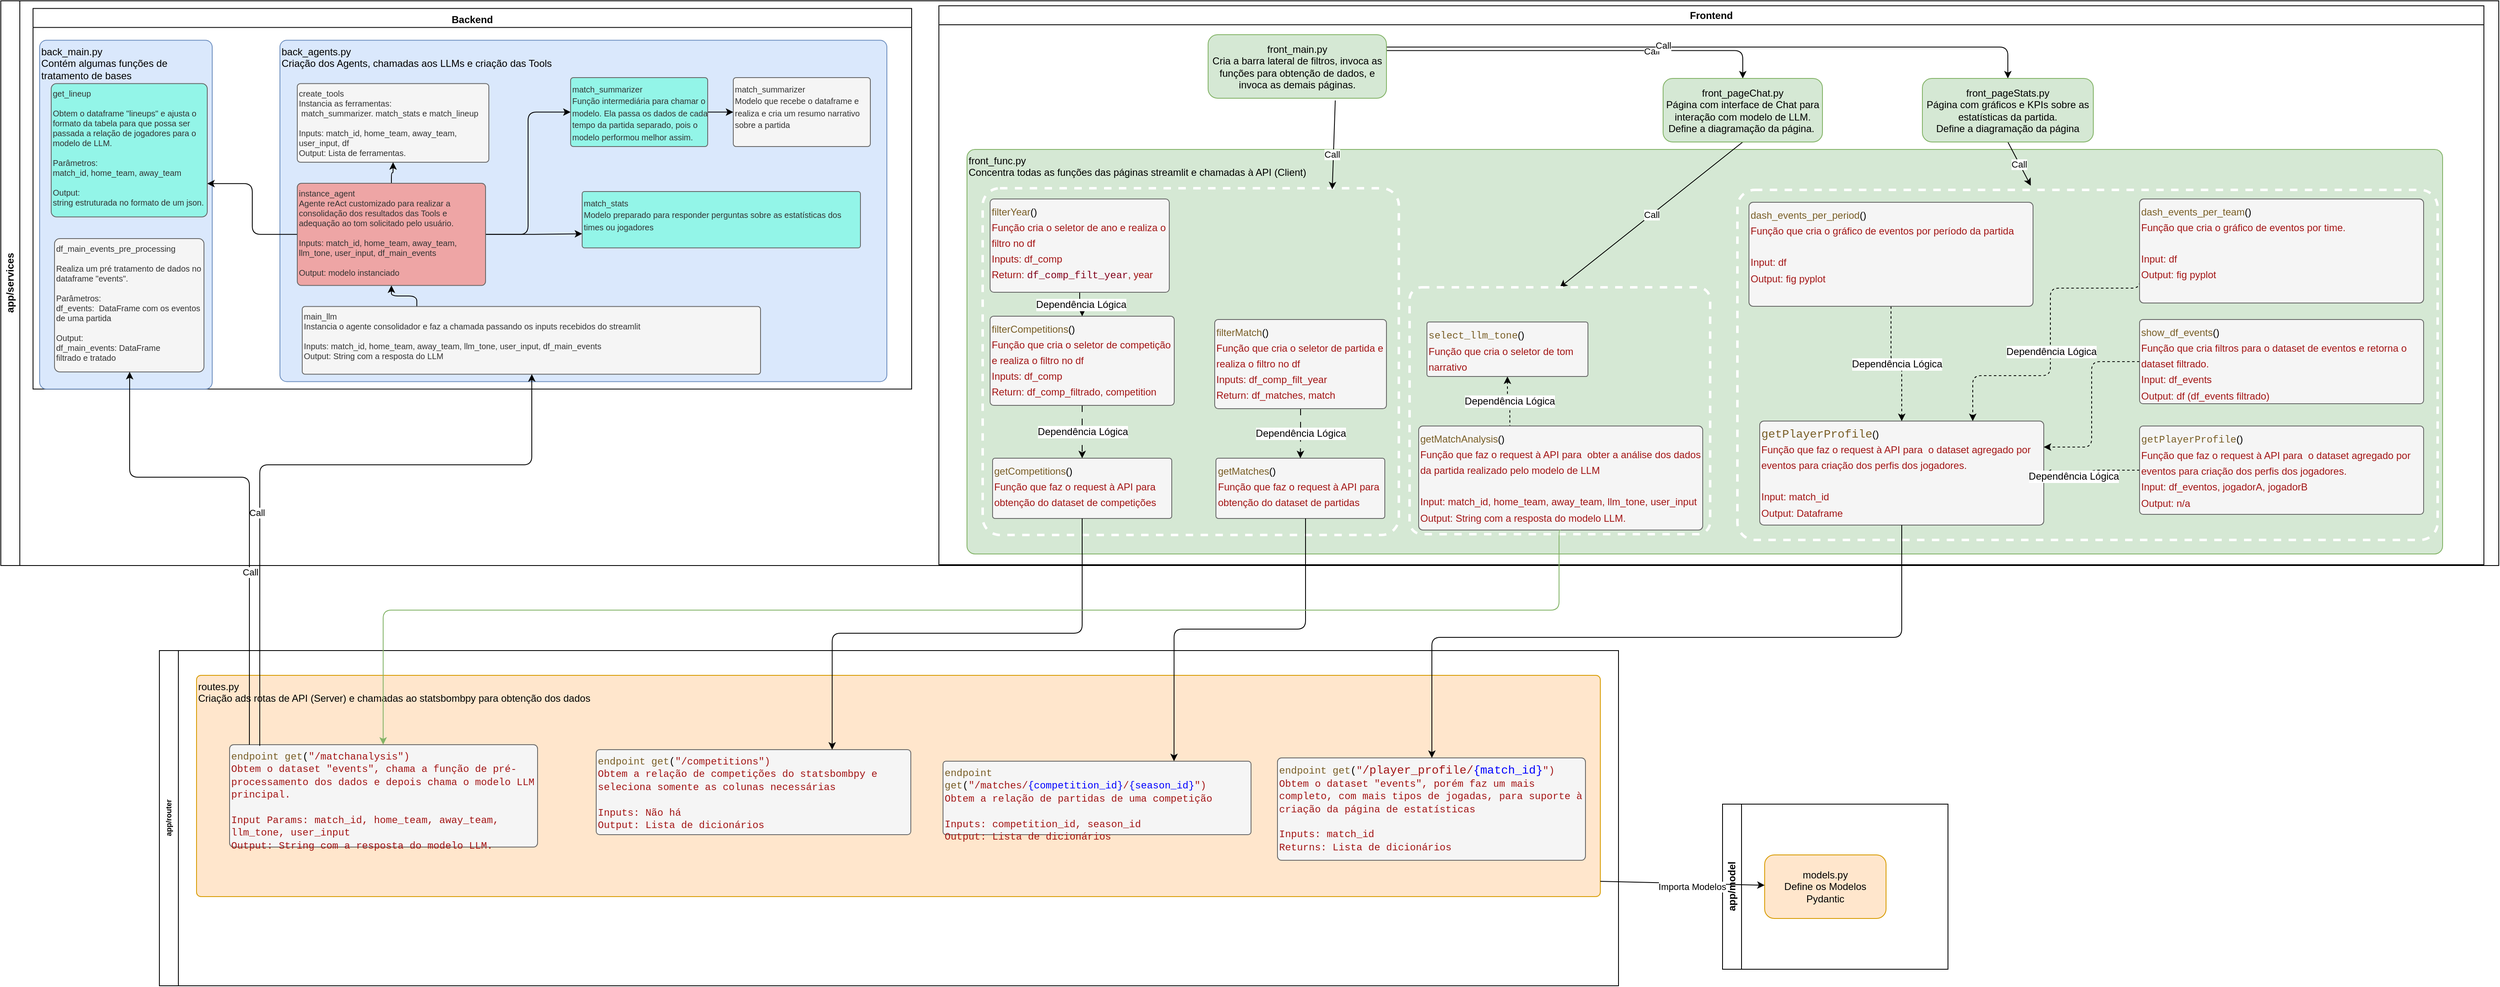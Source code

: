 <mxfile>
    <diagram id="QdpAEqe0KQ9zSXsOPeXD" name="Página-1">
        <mxGraphModel dx="8003" dy="4039" grid="0" gridSize="10" guides="1" tooltips="1" connect="1" arrows="1" fold="1" page="0" pageScale="1" pageWidth="827" pageHeight="1169" background="#ffffff" math="0" shadow="0">
            <root>
                <mxCell id="0"/>
                <mxCell id="1" parent="0"/>
                <mxCell id="11" value="app/services" style="swimlane;horizontal=0;whiteSpace=wrap;html=1;" parent="1" vertex="1">
                    <mxGeometry x="-4532" y="-2446" width="3025" height="684" as="geometry"/>
                </mxCell>
                <mxCell id="15" value="Backend" style="swimlane;whiteSpace=wrap;html=1;verticalAlign=top;" parent="11" vertex="1">
                    <mxGeometry x="39" y="9.25" width="1064" height="461" as="geometry"/>
                </mxCell>
                <mxCell id="18" value="back_agents.py&lt;br&gt;Criação dos Agents, chamadas aos LLMs e criação das Tools&lt;br&gt;" style="rounded=1;whiteSpace=wrap;html=1;fillColor=#dae8fc;strokeColor=#6c8ebf;arcSize=2;align=left;verticalAlign=top;" parent="15" vertex="1">
                    <mxGeometry x="299" y="38.5" width="735" height="413.5" as="geometry"/>
                </mxCell>
                <mxCell id="10" value="back_main.py&lt;br&gt;Contém algumas funções de tratamento de bases" style="rounded=1;whiteSpace=wrap;html=1;fillColor=#dae8fc;strokeColor=#6c8ebf;arcSize=4;verticalAlign=top;align=left;" parent="15" vertex="1">
                    <mxGeometry x="8" y="38.5" width="209" height="422.5" as="geometry"/>
                </mxCell>
                <mxCell id="186" style="edgeStyle=orthogonalEdgeStyle;html=1;entryX=1;entryY=0.75;entryDx=0;entryDy=0;fontFamily=Helvetica;fontSize=12;fontColor=#80001a;" edge="1" parent="15" source="47" target="45">
                    <mxGeometry relative="1" as="geometry">
                        <mxPoint x="234" y="294.75" as="sourcePoint"/>
                    </mxGeometry>
                </mxCell>
                <mxCell id="41" value="df_main_events_pre_processing&lt;br style=&quot;font-size: 10px;&quot;&gt;&lt;div style=&quot;font-size: 10px;&quot;&gt;&amp;nbsp;&lt;/div&gt;&lt;div style=&quot;font-size: 10px;&quot;&gt;Realiza um pré tratamento de dados no dataframe &quot;events&quot;.&lt;/div&gt;&lt;div style=&quot;font-size: 10px;&quot;&gt;&lt;br&gt;&lt;/div&gt;&lt;div style=&quot;font-size: 10px;&quot;&gt;Parâmetros:&lt;/div&gt;&lt;div style=&quot;font-size: 10px;&quot;&gt;df_events:&amp;nbsp; DataFrame com os eventos de uma partida&lt;/div&gt;&lt;div style=&quot;font-size: 10px;&quot;&gt;&lt;br&gt;&lt;/div&gt;&lt;div style=&quot;font-size: 10px;&quot;&gt;Output:&lt;/div&gt;&lt;div style=&quot;font-size: 10px;&quot;&gt;df_main_events: DataFrame&amp;nbsp;&lt;/div&gt;filtrado e t&lt;span style=&quot;background-color: initial;&quot;&gt;ratado&amp;nbsp;&lt;/span&gt;" style="rounded=1;whiteSpace=wrap;html=1;arcSize=4;verticalAlign=top;align=left;fillColor=#f5f5f5;fontColor=#333333;strokeColor=#666666;fontSize=10;" vertex="1" parent="15">
                    <mxGeometry x="26" y="278.75" width="181" height="161.5" as="geometry"/>
                </mxCell>
                <mxCell id="43" value="create_tools&lt;br&gt;Instancia as ferramentas:&lt;br&gt;&amp;nbsp;match_summarizer.&amp;nbsp;match_stats e match_lineup&lt;br&gt;&lt;br&gt;&lt;div&gt;Inputs: match_id, home_team, away_team, user_input, df&lt;/div&gt;&lt;div&gt;Output: Lista de ferramentas.&lt;/div&gt;" style="rounded=1;whiteSpace=wrap;html=1;arcSize=4;verticalAlign=top;align=left;fillColor=#f5f5f5;fontColor=#333333;strokeColor=#666666;fontSize=10;" vertex="1" parent="15">
                    <mxGeometry x="320" y="91" width="232" height="95.25" as="geometry"/>
                </mxCell>
                <mxCell id="57" style="edgeStyle=orthogonalEdgeStyle;html=1;fontSize=10;" edge="1" parent="15" source="44" target="56">
                    <mxGeometry relative="1" as="geometry"/>
                </mxCell>
                <mxCell id="44" value="&lt;span style=&quot;font-size: 10px;&quot;&gt;match_summarizer&lt;br&gt;&lt;/span&gt;&lt;span style=&quot;font-size: 10px;&quot;&gt;Função intermediária para chamar o modelo. Ela passa os dados de cada tempo da partida separado, pois o modelo performou melhor assim.&lt;/span&gt;" style="rounded=1;whiteSpace=wrap;html=1;arcSize=4;verticalAlign=top;align=left;fillColor=#93F5E8;fontColor=#333333;strokeColor=#666666;" vertex="1" parent="15">
                    <mxGeometry x="651" y="83.75" width="166" height="83.5" as="geometry"/>
                </mxCell>
                <mxCell id="45" value="get_lineup&lt;div style=&quot;font-size: 10px;&quot;&gt;&amp;nbsp;&lt;/div&gt;&lt;div style=&quot;font-size: 10px;&quot;&gt;Obtem o dataframe &quot;lineups&quot; e ajusta o formato da tabela para que possa ser passada a relação de jogadores para o modelo de LLM.&lt;/div&gt;&lt;div style=&quot;font-size: 10px;&quot;&gt;&lt;br&gt;&lt;/div&gt;&lt;div style=&quot;font-size: 10px;&quot;&gt;Parâmetros:&lt;/div&gt;&lt;div style=&quot;font-size: 10px;&quot;&gt;match_id, home_team, away_team&lt;/div&gt;&lt;div style=&quot;font-size: 10px;&quot;&gt;&lt;br&gt;&lt;/div&gt;&lt;div style=&quot;font-size: 10px;&quot;&gt;Output:&lt;/div&gt;&lt;div style=&quot;font-size: 10px;&quot;&gt;string estruturada no formato de um json.&lt;/div&gt;" style="rounded=1;whiteSpace=wrap;html=1;arcSize=4;verticalAlign=top;align=left;fillColor=#93F5E8;fontColor=#333333;strokeColor=#666666;fontSize=10;" vertex="1" parent="15">
                    <mxGeometry x="22" y="91" width="189" height="161.5" as="geometry"/>
                </mxCell>
                <mxCell id="49" style="edgeStyle=orthogonalEdgeStyle;html=1;fontSize=10;exitX=0.25;exitY=0;exitDx=0;exitDy=0;" edge="1" parent="15" source="46" target="47">
                    <mxGeometry relative="1" as="geometry"/>
                </mxCell>
                <mxCell id="46" value="main_llm&lt;br style=&quot;font-size: 10px;&quot;&gt;Instancia o agente consolidador e faz a chamada passando os inputs recebidos do streamlit&amp;nbsp;&lt;br style=&quot;font-size: 10px;&quot;&gt;&lt;br style=&quot;font-size: 10px;&quot;&gt;Inputs:&amp;nbsp;match_id, home_team, away_team, llm_tone, user_input, df_main_events&lt;br style=&quot;font-size: 10px;&quot;&gt;Output: String com a resposta do LLM" style="rounded=1;whiteSpace=wrap;html=1;arcSize=4;verticalAlign=top;align=left;fillColor=#f5f5f5;fontColor=#333333;strokeColor=#666666;fontSize=10;" vertex="1" parent="15">
                    <mxGeometry x="326" y="361" width="555" height="82" as="geometry"/>
                </mxCell>
                <mxCell id="51" style="edgeStyle=orthogonalEdgeStyle;html=1;fontSize=10;" edge="1" parent="15" source="47" target="43">
                    <mxGeometry relative="1" as="geometry"/>
                </mxCell>
                <mxCell id="55" style="edgeStyle=orthogonalEdgeStyle;html=1;entryX=0;entryY=0.5;entryDx=0;entryDy=0;fontSize=10;" edge="1" parent="15" source="47" target="44">
                    <mxGeometry relative="1" as="geometry"/>
                </mxCell>
                <mxCell id="58" style="edgeStyle=orthogonalEdgeStyle;html=1;entryX=0;entryY=0.75;entryDx=0;entryDy=0;fontSize=10;" edge="1" parent="15" source="47" target="52">
                    <mxGeometry relative="1" as="geometry"/>
                </mxCell>
                <mxCell id="47" value="instance_agent&lt;br style=&quot;font-size: 10px;&quot;&gt;Agente reAct customizado para realizar a consolidação dos resultados das Tools e adequação ao tom solicitado pelo usuário.&lt;br&gt;&lt;br&gt;Inputs:&amp;nbsp;match_id, home_team, away_team, llm_tone, user_input, df_main_events&lt;br&gt;&lt;br&gt;Output: modelo instanciado" style="rounded=1;whiteSpace=wrap;html=1;arcSize=4;verticalAlign=top;align=left;fillColor=#eea5a5;fontColor=#333333;strokeColor=#666666;fontSize=10;" vertex="1" parent="15">
                    <mxGeometry x="320" y="211.75" width="228" height="123.75" as="geometry"/>
                </mxCell>
                <mxCell id="52" value="&lt;span style=&quot;font-size: 10px;&quot;&gt;match_stats&lt;br&gt;&lt;/span&gt;&lt;span style=&quot;font-size: 10px;&quot;&gt;Modelo preparado para responder perguntas sobre as estatísticas dos times ou jogadores&amp;nbsp;&lt;/span&gt;" style="rounded=1;whiteSpace=wrap;html=1;arcSize=4;verticalAlign=top;align=left;fillColor=#93F5E8;fontColor=#333333;strokeColor=#666666;" vertex="1" parent="15">
                    <mxGeometry x="665" y="221.75" width="337" height="68.25" as="geometry"/>
                </mxCell>
                <mxCell id="56" value="&lt;span style=&quot;font-size: 10px;&quot;&gt;match_summarizer&lt;br&gt;Modelo que recebe o dataframe e realiza e cria um resumo narrativo sobre a partida&lt;/span&gt;" style="rounded=1;whiteSpace=wrap;html=1;arcSize=4;verticalAlign=top;align=left;fillColor=#f5f5f5;fontColor=#333333;strokeColor=#666666;" vertex="1" parent="15">
                    <mxGeometry x="848" y="83.75" width="166" height="83.5" as="geometry"/>
                </mxCell>
                <mxCell id="16" value="Frontend" style="swimlane;whiteSpace=wrap;html=1;" parent="11" vertex="1">
                    <mxGeometry x="1136" y="6" width="1871" height="677" as="geometry"/>
                </mxCell>
                <mxCell id="19" value="front_func.py&lt;br&gt;Concentra todas as funções das páginas streamlit e chamadas à API (Client)&lt;br&gt;&lt;br&gt;" style="rounded=1;whiteSpace=wrap;html=1;fillColor=#d5e8d4;strokeColor=#82b366;arcSize=2;verticalAlign=top;align=left;" parent="16" vertex="1">
                    <mxGeometry x="34" y="174" width="1787" height="490" as="geometry"/>
                </mxCell>
                <mxCell id="176" value="" style="rounded=1;whiteSpace=wrap;html=1;fillColor=none;strokeColor=#FFFFFF;arcSize=5;verticalAlign=top;align=left;strokeWidth=3;dashed=1;" vertex="1" parent="16">
                    <mxGeometry x="967" y="223" width="848" height="424" as="geometry"/>
                </mxCell>
                <mxCell id="136" value="" style="rounded=1;whiteSpace=wrap;html=1;fillColor=none;strokeColor=#FFFFFF;arcSize=5;verticalAlign=top;align=left;strokeWidth=3;dashed=1;" vertex="1" parent="16">
                    <mxGeometry x="53" y="221" width="504" height="420" as="geometry"/>
                </mxCell>
                <mxCell id="25" style="edgeStyle=none;html=1;entryX=0.84;entryY=0.003;entryDx=0;entryDy=0;startArrow=none;startFill=0;exitX=0.713;exitY=1.036;exitDx=0;exitDy=0;entryPerimeter=0;exitPerimeter=0;" parent="16" source="17" target="136" edge="1">
                    <mxGeometry relative="1" as="geometry"/>
                </mxCell>
                <mxCell id="35" value="Call" style="edgeLabel;html=1;align=center;verticalAlign=middle;resizable=0;points=[];" parent="25" vertex="1" connectable="0">
                    <mxGeometry x="0.22" y="-2" relative="1" as="geometry">
                        <mxPoint as="offset"/>
                    </mxGeometry>
                </mxCell>
                <mxCell id="26" style="edgeStyle=orthogonalEdgeStyle;html=1;entryX=0.5;entryY=0;entryDx=0;entryDy=0;startArrow=none;startFill=0;exitX=1;exitY=0.25;exitDx=0;exitDy=0;" parent="16" source="17" target="20" edge="1">
                    <mxGeometry relative="1" as="geometry"/>
                </mxCell>
                <mxCell id="34" value="Call" style="edgeLabel;html=1;align=center;verticalAlign=middle;resizable=0;points=[];" parent="26" vertex="1" connectable="0">
                    <mxGeometry x="0.378" relative="1" as="geometry">
                        <mxPoint as="offset"/>
                    </mxGeometry>
                </mxCell>
                <mxCell id="27" style="edgeStyle=orthogonalEdgeStyle;html=1;entryX=0.5;entryY=0;entryDx=0;entryDy=0;startArrow=none;startFill=0;exitX=0.999;exitY=0.195;exitDx=0;exitDy=0;exitPerimeter=0;" parent="16" source="17" target="21" edge="1">
                    <mxGeometry relative="1" as="geometry"/>
                </mxCell>
                <mxCell id="33" value="Call" style="edgeLabel;html=1;align=center;verticalAlign=middle;resizable=0;points=[];" parent="27" vertex="1" connectable="0">
                    <mxGeometry x="-0.153" y="2" relative="1" as="geometry">
                        <mxPoint as="offset"/>
                    </mxGeometry>
                </mxCell>
                <mxCell id="17" value="front_main.py&lt;br&gt;Cria a barra lateral de filtros, invoca as funções para obtenção de dados, e invoca as demais páginas." style="rounded=1;whiteSpace=wrap;html=1;fillColor=#d5e8d4;strokeColor=#82b366;" parent="16" vertex="1">
                    <mxGeometry x="326" y="35" width="216" height="77" as="geometry"/>
                </mxCell>
                <mxCell id="28" value="Call" style="edgeStyle=none;html=1;entryX=0.5;entryY=0;entryDx=0;entryDy=0;startArrow=none;startFill=0;exitX=0.5;exitY=1;exitDx=0;exitDy=0;" parent="16" source="20" target="142" edge="1">
                    <mxGeometry relative="1" as="geometry"/>
                </mxCell>
                <mxCell id="20" value="front_pageChat.py&lt;br&gt;Página com interface de Chat para interação com modelo de LLM.&lt;br&gt;Define a diagramação da página.&amp;nbsp;" style="rounded=1;whiteSpace=wrap;html=1;fillColor=#d5e8d4;strokeColor=#82b366;" parent="16" vertex="1">
                    <mxGeometry x="877" y="88" width="193" height="77" as="geometry"/>
                </mxCell>
                <mxCell id="29" value="Call" style="edgeStyle=none;html=1;entryX=0.419;entryY=-0.012;entryDx=0;entryDy=0;startArrow=none;startFill=0;exitX=0.5;exitY=1;exitDx=0;exitDy=0;entryPerimeter=0;" parent="16" source="21" target="176" edge="1">
                    <mxGeometry relative="1" as="geometry"/>
                </mxCell>
                <mxCell id="21" value="front_pageStats.py&lt;br&gt;Página com gráficos e KPIs sobre as estatísticas da partida.&lt;br&gt;Define a diagramação da página" style="rounded=1;whiteSpace=wrap;html=1;fillColor=#d5e8d4;strokeColor=#82b366;" parent="16" vertex="1">
                    <mxGeometry x="1191" y="88" width="207" height="77" as="geometry"/>
                </mxCell>
                <mxCell id="67" value="&lt;div style=&quot;color: rgb(0, 0, 0); line-height: 19px;&quot;&gt;&lt;font style=&quot;font-size: 12px;&quot;&gt;&lt;span style=&quot;color: rgb(121, 94, 38);&quot;&gt;getCompetitions&lt;/span&gt;()&lt;/font&gt;&lt;/div&gt;&lt;div style=&quot;color: rgb(0, 0, 0); line-height: 19px;&quot;&gt;&lt;div style=&quot;line-height: 19px;&quot;&gt;&lt;span style=&quot;color: rgb(163, 21, 21);&quot;&gt;&lt;font style=&quot;font-size: 12px;&quot;&gt;Função que faz o request à API para obtenção do dataset de competições&lt;/font&gt;&lt;/span&gt;&lt;/div&gt;&lt;/div&gt;" style="rounded=1;whiteSpace=wrap;html=1;arcSize=4;verticalAlign=top;align=left;fillColor=#f5f5f5;fontColor=#333333;strokeColor=#666666;" vertex="1" parent="16">
                    <mxGeometry x="65" y="548" width="217" height="73" as="geometry"/>
                </mxCell>
                <mxCell id="71" value="Dependência Lógica" style="edgeStyle=orthogonalEdgeStyle;html=1;fontSize=12;dashed=1;dashPattern=8 8;" edge="1" parent="16" source="68" target="67">
                    <mxGeometry relative="1" as="geometry"/>
                </mxCell>
                <mxCell id="68" value="&lt;div style=&quot;color: rgb(0, 0, 0); line-height: 19px;&quot;&gt;&lt;font style=&quot;font-size: 12px;&quot;&gt;&lt;span style=&quot;color: rgb(121, 94, 38);&quot;&gt;filterCompetitions&lt;/span&gt;()&lt;/font&gt;&lt;/div&gt;&lt;div style=&quot;line-height: 19px;&quot;&gt;&lt;div style=&quot;line-height: 19px;&quot;&gt;&lt;div style=&quot;color: rgb(0, 0, 0); line-height: 19px;&quot;&gt;&lt;span style=&quot;color: #a31515;&quot;&gt;&lt;font style=&quot;font-size: 12px;&quot;&gt;Função que cria o seletor de competição e realiza o filtro no df&lt;/font&gt;&lt;/span&gt;&lt;/div&gt;&lt;div style=&quot;color: rgb(0, 0, 0); line-height: 19px;&quot;&gt;&lt;span style=&quot;color: #a31515;&quot;&gt;&lt;font style=&quot;font-size: 12px;&quot;&gt;Inputs: df_comp&lt;/font&gt;&lt;/span&gt;&lt;/div&gt;&lt;div style=&quot;line-height: 19px;&quot;&gt;&lt;font style=&quot;font-size: 12px;&quot; color=&quot;#a31515&quot;&gt;Return: df_comp_filtrado, competition&lt;/font&gt;&lt;/div&gt;&lt;/div&gt;&lt;/div&gt;" style="rounded=1;whiteSpace=wrap;html=1;arcSize=4;verticalAlign=top;align=left;fillColor=#f5f5f5;fontColor=#333333;strokeColor=#666666;" vertex="1" parent="16">
                    <mxGeometry x="62" y="376" width="223" height="108" as="geometry"/>
                </mxCell>
                <mxCell id="72" value="Dependência Lógica" style="edgeStyle=orthogonalEdgeStyle;html=1;entryX=0.5;entryY=0;entryDx=0;entryDy=0;dashed=1;dashPattern=8 8;fontSize=12;" edge="1" parent="16" source="70" target="68">
                    <mxGeometry relative="1" as="geometry"/>
                </mxCell>
                <mxCell id="70" value="&lt;div style=&quot;color: rgb(0, 0, 0); line-height: 19px;&quot;&gt;&lt;font style=&quot;font-size: 12px;&quot;&gt;&lt;span style=&quot;color: rgb(121, 94, 38); background-color: initial;&quot;&gt;filterYear&lt;/span&gt;()&lt;/font&gt;&lt;/div&gt;&lt;div style=&quot;line-height: 19px;&quot;&gt;&lt;div style=&quot;line-height: 19px;&quot;&gt;&lt;div style=&quot;color: rgb(0, 0, 0); line-height: 19px;&quot;&gt;&lt;span style=&quot;color: #a31515;&quot;&gt;&lt;font style=&quot;font-size: 12px;&quot;&gt;Função cria o seletor de ano e realiza o filtro no df&lt;/font&gt;&lt;/span&gt;&lt;/div&gt;&lt;div style=&quot;color: rgb(0, 0, 0); line-height: 19px;&quot;&gt;&lt;span style=&quot;color: #a31515;&quot;&gt;&lt;font style=&quot;font-size: 12px;&quot;&gt;Inputs: df_comp&lt;/font&gt;&lt;/span&gt;&lt;/div&gt;&lt;div style=&quot;line-height: 19px;&quot;&gt;&lt;font style=&quot;font-size: 12px;&quot;&gt;&lt;font style=&quot;font-size: 12px;&quot; color=&quot;#a31515&quot;&gt;Return:&amp;nbsp;&lt;/font&gt;&lt;span style=&quot;font-family: Consolas, &amp;quot;Courier New&amp;quot;, monospace; background-color: initial;&quot;&gt;&lt;font style=&quot;font-size: 12px;&quot; color=&quot;#80001a&quot;&gt;df_comp_filt_year&lt;/font&gt;&lt;/span&gt;&lt;span style=&quot;color: rgb(163, 21, 21); background-color: initial;&quot;&gt;, year&lt;/span&gt;&lt;/font&gt;&lt;br&gt;&lt;/div&gt;&lt;/div&gt;&lt;/div&gt;" style="rounded=1;whiteSpace=wrap;html=1;arcSize=4;verticalAlign=top;align=left;fillColor=#f5f5f5;fontColor=#333333;strokeColor=#666666;" vertex="1" parent="16">
                    <mxGeometry x="62" y="234" width="217" height="113" as="geometry"/>
                </mxCell>
                <mxCell id="92" value="&lt;div style=&quot;color: rgb(0, 0, 0); line-height: 19px;&quot;&gt;&lt;font style=&quot;font-size: 12px;&quot;&gt;&lt;span style=&quot;color: rgb(121, 94, 38);&quot;&gt;getMatches&lt;/span&gt;()&lt;/font&gt;&lt;/div&gt;&lt;div style=&quot;color: rgb(0, 0, 0); line-height: 19px;&quot;&gt;&lt;div style=&quot;line-height: 19px;&quot;&gt;&lt;span style=&quot;color: rgb(163, 21, 21);&quot;&gt;&lt;font style=&quot;font-size: 12px;&quot;&gt;Função que faz o request à API para obtenção do dataset de partidas&lt;/font&gt;&lt;/span&gt;&lt;/div&gt;&lt;/div&gt;" style="rounded=1;whiteSpace=wrap;html=1;arcSize=4;verticalAlign=top;align=left;fillColor=#f5f5f5;fontColor=#333333;strokeColor=#666666;" vertex="1" parent="16">
                    <mxGeometry x="335.5" y="548" width="204.5" height="73" as="geometry"/>
                </mxCell>
                <mxCell id="94" value="&lt;span style=&quot;color: rgb(0, 0, 0);&quot;&gt;Dependência Lógica&lt;/span&gt;" style="edgeStyle=orthogonalEdgeStyle;html=1;dashed=1;dashPattern=8 8;fontFamily=Helvetica;fontSize=12;fontColor=#80001a;" edge="1" parent="16" source="93" target="92">
                    <mxGeometry relative="1" as="geometry"/>
                </mxCell>
                <mxCell id="93" value="&lt;div style=&quot;color: rgb(0, 0, 0); line-height: 19px;&quot;&gt;&lt;font style=&quot;font-size: 12px;&quot;&gt;&lt;span style=&quot;color: rgb(121, 94, 38);&quot;&gt;filterMatch&lt;/span&gt;()&lt;/font&gt;&lt;/div&gt;&lt;div style=&quot;line-height: 19px;&quot;&gt;&lt;div style=&quot;line-height: 19px;&quot;&gt;&lt;div style=&quot;color: rgb(0, 0, 0); line-height: 19px;&quot;&gt;&lt;span style=&quot;color: #a31515;&quot;&gt;&lt;font style=&quot;font-size: 12px;&quot;&gt;Função que cria o seletor de partida e realiza o filtro no df&lt;/font&gt;&lt;/span&gt;&lt;/div&gt;&lt;div style=&quot;color: rgb(0, 0, 0); line-height: 19px;&quot;&gt;&lt;font style=&quot;font-size: 12px;&quot;&gt;&lt;span style=&quot;color: #a31515;&quot;&gt;&lt;font style=&quot;font-size: 12px;&quot;&gt;Inputs:&amp;nbsp;&lt;/font&gt;&lt;/span&gt;&lt;span style=&quot;color: rgb(163, 21, 21); background-color: initial;&quot;&gt;df_comp_filt_year&lt;/span&gt;&lt;/font&gt;&lt;/div&gt;&lt;div style=&quot;line-height: 19px;&quot;&gt;&lt;font style=&quot;font-size: 12px;&quot;&gt;&lt;font style=&quot;font-size: 12px;&quot; color=&quot;#a31515&quot;&gt;Return:&amp;nbsp;&lt;/font&gt;&lt;span style=&quot;color: rgb(163, 21, 21); background-color: initial;&quot;&gt;df_matches, match&lt;/span&gt;&lt;/font&gt;&lt;/div&gt;&lt;/div&gt;&lt;/div&gt;" style="rounded=1;whiteSpace=wrap;html=1;arcSize=4;verticalAlign=top;align=left;fillColor=#f5f5f5;fontColor=#333333;strokeColor=#666666;" vertex="1" parent="16">
                    <mxGeometry x="334" y="380" width="208" height="108" as="geometry"/>
                </mxCell>
                <mxCell id="140" value="&lt;span style=&quot;color: rgb(0, 0, 0);&quot;&gt;Dependência Lógica&lt;/span&gt;" style="edgeStyle=orthogonalEdgeStyle;html=1;entryX=0.5;entryY=1;entryDx=0;entryDy=0;fontFamily=Helvetica;fontSize=12;fontColor=#80001a;exitX=0.321;exitY=0.015;exitDx=0;exitDy=0;exitPerimeter=0;dashed=1;" edge="1" parent="16" source="137" target="139">
                    <mxGeometry relative="1" as="geometry"/>
                </mxCell>
                <mxCell id="137" value="&lt;div style=&quot;color: rgb(0, 0, 0); line-height: 19px;&quot;&gt;&lt;font style=&quot;font-size: 12px;&quot;&gt;&lt;span style=&quot;color: rgb(121, 94, 38); background-color: initial;&quot;&gt;getMatchAnalysis&lt;/span&gt;()&lt;/font&gt;&lt;/div&gt;&lt;div style=&quot;line-height: 19px;&quot;&gt;&lt;div style=&quot;line-height: 19px;&quot;&gt;&lt;div style=&quot;color: rgb(0, 0, 0); line-height: 19px;&quot;&gt;&lt;font style=&quot;font-size: 12px;&quot;&gt;&lt;span style=&quot;color: rgb(163, 21, 21); background-color: initial;&quot;&gt;Função que faz o request à API para&amp;nbsp; obter a análise dos dados da partida realizado pelo modelo de LLM&lt;/span&gt;&lt;span style=&quot;color: #a31515;&quot;&gt;&lt;font style=&quot;font-size: 12px;&quot;&gt;&lt;br&gt;&lt;/font&gt;&lt;/span&gt;&lt;/font&gt;&lt;/div&gt;&lt;div style=&quot;color: rgb(0, 0, 0); line-height: 19px;&quot;&gt;&lt;span style=&quot;color: rgb(163, 21, 21); background-color: initial;&quot;&gt;&lt;font style=&quot;font-size: 12px;&quot;&gt;&lt;br&gt;&lt;/font&gt;&lt;/span&gt;&lt;/div&gt;&lt;div style=&quot;color: rgb(0, 0, 0); line-height: 19px;&quot;&gt;&lt;font style=&quot;font-size: 12px;&quot;&gt;&lt;span style=&quot;color: rgb(163, 21, 21);&quot;&gt;Input:&amp;nbsp;&lt;/span&gt;&lt;span style=&quot;border-color: var(--border-color); color: rgb(163, 21, 21); background-color: initial;&quot;&gt;match_id, home_team, away_team, llm_tone, user_input&lt;/span&gt;&lt;br style=&quot;border-color: var(--border-color); color: rgb(163, 21, 21);&quot;&gt;&lt;span style=&quot;color: rgb(163, 21, 21);&quot;&gt;Output: String com a resposta do modelo LLM.&lt;/span&gt;&lt;/font&gt;&lt;span style=&quot;font-size: 13px; color: rgb(163, 21, 21); background-color: initial;&quot;&gt;&lt;br&gt;&lt;/span&gt;&lt;/div&gt;&lt;/div&gt;&lt;/div&gt;" style="rounded=1;whiteSpace=wrap;html=1;arcSize=4;verticalAlign=top;align=left;fillColor=#f5f5f5;fontColor=#333333;strokeColor=#666666;" vertex="1" parent="16">
                    <mxGeometry x="581" y="509" width="344" height="126" as="geometry"/>
                </mxCell>
                <mxCell id="139" value="&lt;div style=&quot;color: rgb(0, 0, 0); line-height: 19px;&quot;&gt;&lt;font style=&quot;font-size: 12px;&quot;&gt;&lt;span style=&quot;color: rgb(121, 94, 38); font-family: Consolas, &amp;quot;Courier New&amp;quot;, monospace; background-color: initial;&quot;&gt;select_llm_tone&lt;/span&gt;()&lt;/font&gt;&lt;/div&gt;&lt;div style=&quot;line-height: 19px;&quot;&gt;&lt;div style=&quot;line-height: 19px;&quot;&gt;&lt;div style=&quot;color: rgb(0, 0, 0); line-height: 19px;&quot;&gt;&lt;span style=&quot;color: rgb(163, 21, 21);&quot;&gt;&lt;font style=&quot;font-size: 12px;&quot;&gt;&lt;font style=&quot;font-size: 12px;&quot;&gt;Função que cria o seletor de tom narrativo&lt;/font&gt;&lt;br&gt;&lt;/font&gt;&lt;/span&gt;&lt;/div&gt;&lt;/div&gt;&lt;/div&gt;" style="rounded=1;whiteSpace=wrap;html=1;arcSize=4;verticalAlign=top;align=left;fillColor=#f5f5f5;fontColor=#333333;strokeColor=#666666;" vertex="1" parent="16">
                    <mxGeometry x="591" y="383" width="195" height="66" as="geometry"/>
                </mxCell>
                <mxCell id="141" value="&lt;div style=&quot;color: rgb(0, 0, 0); line-height: 19px;&quot;&gt;&lt;font style=&quot;font-size: 12px;&quot;&gt;&lt;span style=&quot;color: rgb(121, 94, 38); font-family: Consolas, &amp;quot;Courier New&amp;quot;, monospace; font-size: 14px; background-color: initial;&quot;&gt;getPlayerProfile&lt;/span&gt;()&lt;/font&gt;&lt;/div&gt;&lt;div style=&quot;line-height: 19px;&quot;&gt;&lt;div style=&quot;line-height: 19px;&quot;&gt;&lt;div style=&quot;color: rgb(0, 0, 0); line-height: 19px;&quot;&gt;&lt;font style=&quot;font-size: 12px;&quot;&gt;&lt;span style=&quot;color: rgb(163, 21, 21); background-color: initial;&quot;&gt;Função que faz o request à API para&amp;nbsp; o dataset agregado por eventos para criação dos perfis dos jogadores.&lt;/span&gt;&lt;span style=&quot;color: #a31515;&quot;&gt;&lt;font style=&quot;font-size: 12px;&quot;&gt;&lt;br&gt;&lt;/font&gt;&lt;/span&gt;&lt;/font&gt;&lt;/div&gt;&lt;div style=&quot;color: rgb(0, 0, 0); line-height: 19px;&quot;&gt;&lt;span style=&quot;color: rgb(163, 21, 21); background-color: initial;&quot;&gt;&lt;font style=&quot;font-size: 12px;&quot;&gt;&lt;br&gt;&lt;/font&gt;&lt;/span&gt;&lt;/div&gt;&lt;div style=&quot;color: rgb(0, 0, 0); line-height: 19px;&quot;&gt;&lt;font style=&quot;font-size: 12px;&quot;&gt;&lt;span style=&quot;color: rgb(163, 21, 21);&quot;&gt;Input:&amp;nbsp;&lt;/span&gt;&lt;span style=&quot;border-color: var(--border-color); color: rgb(163, 21, 21); background-color: initial;&quot;&gt;match_id&lt;/span&gt;&lt;/font&gt;&lt;/div&gt;&lt;div style=&quot;color: rgb(0, 0, 0); line-height: 19px;&quot;&gt;&lt;font style=&quot;font-size: 12px;&quot;&gt;&lt;span style=&quot;color: rgb(163, 21, 21);&quot;&gt;Output: Dataframe&lt;/span&gt;&lt;/font&gt;&lt;span style=&quot;font-size: 13px; color: rgb(163, 21, 21); background-color: initial;&quot;&gt;&lt;br&gt;&lt;/span&gt;&lt;/div&gt;&lt;/div&gt;&lt;/div&gt;" style="rounded=1;whiteSpace=wrap;html=1;arcSize=4;verticalAlign=top;align=left;fillColor=#f5f5f5;fontColor=#333333;strokeColor=#666666;" vertex="1" parent="16">
                    <mxGeometry x="994" y="503" width="344" height="126" as="geometry"/>
                </mxCell>
                <mxCell id="142" value="" style="rounded=1;whiteSpace=wrap;html=1;fillColor=none;strokeColor=#FFFFFF;arcSize=5;verticalAlign=top;align=left;strokeWidth=3;dashed=1;" vertex="1" parent="16">
                    <mxGeometry x="570" y="341" width="364" height="299" as="geometry"/>
                </mxCell>
                <mxCell id="179" value="&lt;span style=&quot;color: rgb(0, 0, 0);&quot;&gt;Dependência Lógica&lt;/span&gt;" style="edgeStyle=orthogonalEdgeStyle;html=1;fontFamily=Helvetica;fontSize=12;fontColor=#80001a;dashed=1;" edge="1" parent="16" source="172" target="141">
                    <mxGeometry relative="1" as="geometry"/>
                </mxCell>
                <mxCell id="172" value="&lt;div style=&quot;color: rgb(0, 0, 0); line-height: 19px;&quot;&gt;&lt;font style=&quot;font-size: 12px;&quot;&gt;&lt;span style=&quot;color: rgb(121, 94, 38); background-color: initial;&quot;&gt;dash_events_per_period&lt;/span&gt;()&lt;/font&gt;&lt;/div&gt;&lt;div style=&quot;line-height: 19px;&quot;&gt;&lt;div style=&quot;line-height: 19px;&quot;&gt;&lt;div style=&quot;color: rgb(0, 0, 0); line-height: 19px;&quot;&gt;&lt;font style=&quot;font-size: 12px;&quot;&gt;&lt;div style=&quot;line-height: 19px;&quot;&gt;&lt;span style=&quot;color: #a31515;&quot;&gt;Função que cria o gráfico de eventos por período da partida&lt;/span&gt;&lt;/div&gt;&lt;/font&gt;&lt;/div&gt;&lt;div style=&quot;color: rgb(0, 0, 0); line-height: 19px;&quot;&gt;&lt;span style=&quot;color: rgb(163, 21, 21); background-color: initial;&quot;&gt;&lt;font style=&quot;font-size: 12px;&quot;&gt;&lt;br&gt;&lt;/font&gt;&lt;/span&gt;&lt;/div&gt;&lt;div style=&quot;color: rgb(0, 0, 0); line-height: 19px;&quot;&gt;&lt;font style=&quot;font-size: 12px;&quot;&gt;&lt;span style=&quot;color: rgb(163, 21, 21);&quot;&gt;Input:&amp;nbsp;&lt;/span&gt;&lt;span style=&quot;border-color: var(--border-color); color: rgb(163, 21, 21); background-color: initial;&quot;&gt;df&lt;/span&gt;&lt;/font&gt;&lt;/div&gt;&lt;div style=&quot;color: rgb(0, 0, 0); line-height: 19px;&quot;&gt;&lt;font style=&quot;font-size: 12px;&quot;&gt;&lt;span style=&quot;color: rgb(163, 21, 21);&quot;&gt;Output: fig pyplot&lt;/span&gt;&lt;/font&gt;&lt;span style=&quot;font-size: 13px; color: rgb(163, 21, 21); background-color: initial;&quot;&gt;&lt;br&gt;&lt;/span&gt;&lt;/div&gt;&lt;/div&gt;&lt;/div&gt;" style="rounded=1;whiteSpace=wrap;html=1;arcSize=4;verticalAlign=top;align=left;fillColor=#f5f5f5;fontColor=#333333;strokeColor=#666666;" vertex="1" parent="16">
                    <mxGeometry x="981" y="238" width="344" height="126" as="geometry"/>
                </mxCell>
                <mxCell id="180" style="edgeStyle=orthogonalEdgeStyle;html=1;entryX=0.75;entryY=0;entryDx=0;entryDy=0;dashed=1;fontFamily=Helvetica;fontSize=12;fontColor=#80001a;exitX=0;exitY=0.75;exitDx=0;exitDy=0;" edge="1" parent="16" source="173" target="141">
                    <mxGeometry relative="1" as="geometry">
                        <Array as="points">
                            <mxPoint x="1346" y="342"/>
                            <mxPoint x="1346" y="448"/>
                            <mxPoint x="1252" y="448"/>
                        </Array>
                    </mxGeometry>
                </mxCell>
                <mxCell id="182" value="&lt;span style=&quot;color: rgb(0, 0, 0);&quot;&gt;Dependência Lógica&lt;/span&gt;" style="edgeLabel;html=1;align=center;verticalAlign=middle;resizable=0;points=[];fontSize=12;fontFamily=Helvetica;fontColor=#80001a;" vertex="1" connectable="0" parent="180">
                    <mxGeometry x="0.052" y="1" relative="1" as="geometry">
                        <mxPoint as="offset"/>
                    </mxGeometry>
                </mxCell>
                <mxCell id="173" value="&lt;div style=&quot;color: rgb(0, 0, 0); line-height: 19px;&quot;&gt;&lt;font style=&quot;font-size: 12px;&quot;&gt;&lt;span style=&quot;color: rgb(121, 94, 38); background-color: initial;&quot;&gt;dash_events_per_team&lt;/span&gt;()&lt;/font&gt;&lt;/div&gt;&lt;div style=&quot;line-height: 19px;&quot;&gt;&lt;div style=&quot;line-height: 19px;&quot;&gt;&lt;div style=&quot;color: rgb(0, 0, 0); line-height: 19px;&quot;&gt;&lt;font style=&quot;font-size: 12px;&quot;&gt;&lt;span style=&quot;color: rgb(163, 21, 21);&quot;&gt;Função que cria o gráfico de eventos por time.&lt;/span&gt;&lt;span style=&quot;color: #a31515;&quot;&gt;&lt;font style=&quot;font-size: 12px;&quot;&gt;&lt;br&gt;&lt;/font&gt;&lt;/span&gt;&lt;/font&gt;&lt;/div&gt;&lt;div style=&quot;color: rgb(0, 0, 0); line-height: 19px;&quot;&gt;&lt;span style=&quot;color: rgb(163, 21, 21); background-color: initial;&quot;&gt;&lt;font style=&quot;font-size: 12px;&quot;&gt;&lt;br&gt;&lt;/font&gt;&lt;/span&gt;&lt;/div&gt;&lt;div style=&quot;color: rgb(0, 0, 0); line-height: 19px;&quot;&gt;&lt;div style=&quot;border-color: var(--border-color); line-height: 19px;&quot;&gt;&lt;font style=&quot;border-color: var(--border-color); font-size: 12px;&quot;&gt;&lt;span style=&quot;border-color: var(--border-color); color: rgb(163, 21, 21);&quot;&gt;Input:&amp;nbsp;&lt;/span&gt;&lt;span style=&quot;border-color: var(--border-color); color: rgb(163, 21, 21); background-color: initial;&quot;&gt;df&lt;/span&gt;&lt;/font&gt;&lt;/div&gt;&lt;div style=&quot;border-color: var(--border-color); line-height: 19px;&quot;&gt;&lt;font style=&quot;border-color: var(--border-color); font-size: 12px;&quot;&gt;&lt;span style=&quot;border-color: var(--border-color); color: rgb(163, 21, 21);&quot;&gt;Output: fig pyplot&lt;/span&gt;&lt;/font&gt;&lt;/div&gt;&lt;/div&gt;&lt;/div&gt;&lt;/div&gt;" style="rounded=1;whiteSpace=wrap;html=1;arcSize=4;verticalAlign=top;align=left;fillColor=#f5f5f5;fontColor=#333333;strokeColor=#666666;" vertex="1" parent="16">
                    <mxGeometry x="1454" y="234" width="344" height="126" as="geometry"/>
                </mxCell>
                <mxCell id="181" style="edgeStyle=orthogonalEdgeStyle;html=1;dashed=1;fontFamily=Helvetica;fontSize=12;fontColor=#80001a;" edge="1" parent="16" source="174" target="141">
                    <mxGeometry relative="1" as="geometry"/>
                </mxCell>
                <mxCell id="183" value="&lt;span style=&quot;color: rgb(0, 0, 0);&quot;&gt;Dependência Lógica&lt;/span&gt;" style="edgeLabel;html=1;align=center;verticalAlign=middle;resizable=0;points=[];fontSize=12;fontFamily=Helvetica;fontColor=#80001a;" vertex="1" connectable="0" parent="181">
                    <mxGeometry x="0.41" y="4" relative="1" as="geometry">
                        <mxPoint as="offset"/>
                    </mxGeometry>
                </mxCell>
                <mxCell id="174" value="&lt;div style=&quot;color: rgb(0, 0, 0); line-height: 19px;&quot;&gt;&lt;font style=&quot;font-size: 12px;&quot;&gt;&lt;span style=&quot;color: rgb(121, 94, 38); font-family: Consolas, &amp;quot;Courier New&amp;quot;, monospace; background-color: initial;&quot;&gt;getPlayerProfile&lt;/span&gt;()&lt;/font&gt;&lt;/div&gt;&lt;div style=&quot;line-height: 19px;&quot;&gt;&lt;div style=&quot;line-height: 19px;&quot;&gt;&lt;div style=&quot;color: rgb(0, 0, 0); line-height: 19px;&quot;&gt;&lt;font style=&quot;font-size: 12px;&quot;&gt;&lt;span style=&quot;color: rgb(163, 21, 21); background-color: initial;&quot;&gt;Função que faz o request à API para&amp;nbsp; o dataset agregado por eventos para criação dos perfis dos jogadores.&lt;/span&gt;&lt;/font&gt;&lt;/div&gt;&lt;div style=&quot;color: rgb(0, 0, 0); line-height: 19px;&quot;&gt;&lt;font style=&quot;font-size: 12px;&quot;&gt;&lt;span style=&quot;color: rgb(163, 21, 21);&quot;&gt;Input: df_eventos,&amp;nbsp;&lt;/span&gt;&lt;span style=&quot;border-color: var(--border-color); color: rgb(163, 21, 21); background-color: initial;&quot;&gt;jogadorA, jogadorB&lt;/span&gt;&lt;/font&gt;&lt;/div&gt;&lt;div style=&quot;color: rgb(0, 0, 0); line-height: 19px;&quot;&gt;&lt;font style=&quot;font-size: 12px;&quot;&gt;&lt;span style=&quot;color: rgb(163, 21, 21);&quot;&gt;Output: n/a&lt;/span&gt;&lt;/font&gt;&lt;span style=&quot;font-size: 13px; color: rgb(163, 21, 21); background-color: initial;&quot;&gt;&lt;br&gt;&lt;/span&gt;&lt;/div&gt;&lt;/div&gt;&lt;/div&gt;" style="rounded=1;whiteSpace=wrap;html=1;arcSize=4;verticalAlign=top;align=left;fillColor=#f5f5f5;fontColor=#333333;strokeColor=#666666;" vertex="1" parent="16">
                    <mxGeometry x="1454" y="509" width="344" height="107" as="geometry"/>
                </mxCell>
                <mxCell id="185" style="edgeStyle=orthogonalEdgeStyle;html=1;entryX=1;entryY=0.25;entryDx=0;entryDy=0;dashed=1;fontFamily=Helvetica;fontSize=12;fontColor=#80001a;" edge="1" parent="16" source="184" target="141">
                    <mxGeometry relative="1" as="geometry"/>
                </mxCell>
                <mxCell id="184" value="&lt;div style=&quot;color: rgb(0, 0, 0); line-height: 19px;&quot;&gt;&lt;font style=&quot;font-size: 12px;&quot;&gt;&lt;span style=&quot;color: rgb(121, 94, 38); background-color: initial;&quot;&gt;show_df_events&lt;/span&gt;()&lt;/font&gt;&lt;/div&gt;&lt;div style=&quot;line-height: 19px;&quot;&gt;&lt;div style=&quot;line-height: 19px;&quot;&gt;&lt;div style=&quot;color: rgb(0, 0, 0); line-height: 19px;&quot;&gt;&lt;div style=&quot;line-height: 19px;&quot;&gt;&lt;span style=&quot;color: #a31515;&quot;&gt;&lt;font style=&quot;font-size: 12px;&quot;&gt;Função que cria filtros para o dataset de eventos e retorna o dataset filtrado.&lt;/font&gt;&lt;/span&gt;&lt;/div&gt;&lt;/div&gt;&lt;div style=&quot;color: rgb(0, 0, 0); line-height: 19px;&quot;&gt;&lt;font style=&quot;font-size: 12px;&quot;&gt;&lt;span style=&quot;color: rgb(163, 21, 21);&quot;&gt;Input:&amp;nbsp;&lt;/span&gt;&lt;span style=&quot;border-color: var(--border-color); color: rgb(163, 21, 21); background-color: initial;&quot;&gt;df_events&lt;/span&gt;&lt;/font&gt;&lt;/div&gt;&lt;div style=&quot;color: rgb(0, 0, 0); line-height: 19px;&quot;&gt;&lt;font style=&quot;font-size: 12px;&quot;&gt;&lt;span style=&quot;color: rgb(163, 21, 21);&quot;&gt;Output: df (df_events filtrado)&lt;/span&gt;&lt;/font&gt;&lt;span style=&quot;font-size: 13px; color: rgb(163, 21, 21); background-color: initial;&quot;&gt;&lt;br&gt;&lt;/span&gt;&lt;/div&gt;&lt;/div&gt;&lt;/div&gt;" style="rounded=1;whiteSpace=wrap;html=1;arcSize=4;verticalAlign=top;align=left;fillColor=#f5f5f5;fontColor=#333333;strokeColor=#666666;" vertex="1" parent="16">
                    <mxGeometry x="1454" y="380" width="344" height="102" as="geometry"/>
                </mxCell>
                <mxCell id="12" value="app/router" style="swimlane;horizontal=0;whiteSpace=wrap;html=1;fontSize=9;" parent="1" vertex="1">
                    <mxGeometry x="-4340" y="-1659" width="1767" height="406" as="geometry"/>
                </mxCell>
                <mxCell id="22" value="routes.py&lt;br&gt;Criação ads rotas de API (Server) e chamadas ao statsbombpy para obtenção dos dados" style="rounded=1;whiteSpace=wrap;html=1;fillColor=#ffe6cc;strokeColor=#d79b00;arcSize=2;verticalAlign=top;align=left;" parent="12" vertex="1">
                    <mxGeometry x="45" y="30" width="1700" height="268" as="geometry"/>
                </mxCell>
                <mxCell id="61" value="&lt;font style=&quot;font-size: 12px;&quot;&gt;&lt;span style=&quot;border-color: var(--border-color); font-family: Consolas, &amp;quot;Courier New&amp;quot;, monospace; color: rgb(121, 94, 38);&quot;&gt;endpoint get&lt;/span&gt;&lt;span style=&quot;border-color: var(--border-color); color: rgb(0, 0, 0); font-family: Consolas, &amp;quot;Courier New&amp;quot;, monospace;&quot;&gt;(&lt;/span&gt;&lt;/font&gt;&lt;span style=&quot;border-color: var(--border-color); font-family: Consolas, &amp;quot;Courier New&amp;quot;, monospace; color: rgb(163, 21, 21);&quot;&gt;&lt;font style=&quot;font-size: 12px;&quot;&gt;&quot;/competitions&quot;)&lt;br&gt;Obtem a relação de competições do statsbombpy e seleciona somente as colunas necessárias&lt;br&gt;&lt;/font&gt;&lt;br&gt;Inputs: Não há&lt;br&gt;Output: Lista de dicionários&lt;br&gt;&lt;/span&gt;" style="rounded=1;whiteSpace=wrap;html=1;arcSize=4;verticalAlign=top;align=left;fillColor=#f5f5f5;fontColor=#333333;strokeColor=#666666;" vertex="1" parent="12">
                    <mxGeometry x="529" y="120" width="381" height="103" as="geometry"/>
                </mxCell>
                <mxCell id="62" value="&lt;font style=&quot;font-size: 12px;&quot;&gt;&lt;span style=&quot;border-color: var(--border-color); font-family: Consolas, &amp;quot;Courier New&amp;quot;, monospace; color: rgb(121, 94, 38);&quot;&gt;endpoint get&lt;/span&gt;&lt;span style=&quot;border-color: var(--border-color); color: rgb(0, 0, 0); font-family: Consolas, &amp;quot;Courier New&amp;quot;, monospace;&quot;&gt;(&lt;/span&gt;&lt;/font&gt;&lt;span style=&quot;border-color: var(--border-color); font-family: Consolas, &amp;quot;Courier New&amp;quot;, monospace; color: rgb(163, 21, 21);&quot;&gt;&lt;font style=&quot;font-size: 12px;&quot;&gt;&lt;font style=&quot;font-size: 12px;&quot;&gt;&quot;&lt;span style=&quot;background-color: initial;&quot;&gt;/matches/&lt;/span&gt;&lt;span style=&quot;background-color: initial; color: rgb(0, 0, 255);&quot;&gt;{competition_id}&lt;/span&gt;&lt;span style=&quot;background-color: initial;&quot;&gt;/&lt;/span&gt;&lt;span style=&quot;background-color: initial; color: rgb(0, 0, 255);&quot;&gt;{season_id}&lt;/span&gt;&lt;span style=&quot;background-color: initial;&quot;&gt;&quot;)&lt;/span&gt;&lt;br&gt;Obtem a relação de partidas de uma competição&amp;nbsp;&lt;br&gt;&lt;/font&gt;&lt;br&gt;Inputs:&amp;nbsp;&lt;span style=&quot;background-color: initial;&quot;&gt;competition_id, season_id&lt;/span&gt;&lt;br&gt;Output: Lista de dicionários&lt;/font&gt;&lt;br&gt;&lt;/span&gt;" style="rounded=1;whiteSpace=wrap;html=1;arcSize=4;verticalAlign=top;align=left;fillColor=#f5f5f5;fontColor=#333333;strokeColor=#666666;" vertex="1" parent="12">
                    <mxGeometry x="949" y="134" width="373" height="89" as="geometry"/>
                </mxCell>
                <mxCell id="63" value="&lt;font style=&quot;font-size: 12px;&quot;&gt;&lt;span style=&quot;border-color: var(--border-color); font-family: Consolas, &amp;quot;Courier New&amp;quot;, monospace; color: rgb(121, 94, 38);&quot;&gt;endpoint get&lt;/span&gt;&lt;span style=&quot;border-color: var(--border-color); color: rgb(0, 0, 0); font-family: Consolas, &amp;quot;Courier New&amp;quot;, monospace;&quot;&gt;(&lt;/span&gt;&lt;/font&gt;&lt;span style=&quot;border-color: var(--border-color); font-family: Consolas, &amp;quot;Courier New&amp;quot;, monospace; color: rgb(163, 21, 21);&quot;&gt;&lt;font style=&quot;font-size: 12px;&quot;&gt;&lt;font style=&quot;font-size: 12px;&quot;&gt;&quot;&lt;span style=&quot;background-color: initial;&quot;&gt;/&lt;/span&gt;&lt;span style=&quot;background-color: initial;&quot;&gt;matchanalysis&lt;/span&gt;&lt;span style=&quot;background-color: initial;&quot;&gt;&quot;)&lt;/span&gt;&lt;span style=&quot;background-color: initial;&quot;&gt;&lt;br&gt;&lt;/span&gt;&lt;/font&gt;Obtem o dataset &quot;events&quot;, chama a função de pré-processamento dos dados e depois chama o modelo LLM principal.&lt;br&gt;&lt;br&gt;Input Params:&amp;nbsp;&lt;span style=&quot;background-color: initial;&quot;&gt;match_id, home_team, away_team, llm_tone, user_input&lt;/span&gt;&lt;br&gt;Output: String com a resposta do modelo LLM.&lt;/font&gt;&lt;br&gt;&lt;/span&gt;" style="rounded=1;whiteSpace=wrap;html=1;arcSize=4;verticalAlign=top;align=left;fillColor=#f5f5f5;fontColor=#333333;strokeColor=#666666;" vertex="1" parent="12">
                    <mxGeometry x="85" y="114" width="373" height="124" as="geometry"/>
                </mxCell>
                <mxCell id="64" value="&lt;font style=&quot;font-size: 12px;&quot;&gt;&lt;span style=&quot;border-color: var(--border-color); font-family: Consolas, &amp;quot;Courier New&amp;quot;, monospace; color: rgb(121, 94, 38);&quot;&gt;endpoint get&lt;/span&gt;&lt;span style=&quot;border-color: var(--border-color); color: rgb(0, 0, 0); font-family: Consolas, &amp;quot;Courier New&amp;quot;, monospace;&quot;&gt;(&lt;/span&gt;&lt;/font&gt;&lt;span style=&quot;border-color: var(--border-color); font-family: Consolas, &amp;quot;Courier New&amp;quot;, monospace; color: rgb(163, 21, 21);&quot;&gt;&lt;font style=&quot;font-size: 12px;&quot;&gt;&lt;font style=&quot;font-size: 12px;&quot;&gt;&quot;&lt;span style=&quot;font-size: 14px; background-color: initial;&quot;&gt;/player_profile/&lt;/span&gt;&lt;span style=&quot;font-size: 14px; background-color: initial; color: rgb(0, 0, 255);&quot;&gt;{match_id}&lt;/span&gt;&lt;span style=&quot;background-color: initial;&quot;&gt;&quot;)&lt;/span&gt;&lt;br&gt;&lt;/font&gt;Obtem o dataset &quot;events&quot;, porém faz um mais completo, com mais tipos de jogadas, para suporte à criação da página de estatísticas&lt;br&gt;&lt;/font&gt;&lt;br&gt;Inputs: match_id&lt;br&gt;Returns: Lista de dicionários&lt;br&gt;&lt;/span&gt;" style="rounded=1;whiteSpace=wrap;html=1;arcSize=4;verticalAlign=top;align=left;fillColor=#f5f5f5;fontColor=#333333;strokeColor=#666666;" vertex="1" parent="12">
                    <mxGeometry x="1354" y="130" width="373" height="124" as="geometry"/>
                </mxCell>
                <mxCell id="13" value="app/model" style="swimlane;horizontal=0;whiteSpace=wrap;html=1;" parent="1" vertex="1">
                    <mxGeometry x="-2447" y="-1473" width="273" height="200" as="geometry"/>
                </mxCell>
                <mxCell id="23" value="models.py&lt;br&gt;Define os Modelos Pydantic" style="rounded=1;whiteSpace=wrap;html=1;fillColor=#ffe6cc;strokeColor=#d79b00;" parent="13" vertex="1">
                    <mxGeometry x="51" y="61.5" width="147" height="77" as="geometry"/>
                </mxCell>
                <mxCell id="30" style="edgeStyle=none;html=1;startArrow=none;startFill=0;exitX=1;exitY=0.931;exitDx=0;exitDy=0;exitPerimeter=0;" parent="1" source="22" target="23" edge="1">
                    <mxGeometry relative="1" as="geometry"/>
                </mxCell>
                <mxCell id="31" value="Importa Modelos" style="edgeLabel;html=1;align=center;verticalAlign=middle;resizable=0;points=[];" parent="30" vertex="1" connectable="0">
                    <mxGeometry x="0.117" y="-4" relative="1" as="geometry">
                        <mxPoint as="offset"/>
                    </mxGeometry>
                </mxCell>
                <mxCell id="36" style="edgeStyle=orthogonalEdgeStyle;html=1;startArrow=none;startFill=0;exitX=0.098;exitY=0.011;exitDx=0;exitDy=0;exitPerimeter=0;" parent="1" target="46" edge="1" source="63">
                    <mxGeometry relative="1" as="geometry">
                        <mxPoint x="-3446" y="-1640" as="sourcePoint"/>
                        <Array as="points">
                            <mxPoint x="-4218" y="-1884"/>
                            <mxPoint x="-3889" y="-1884"/>
                        </Array>
                    </mxGeometry>
                </mxCell>
                <mxCell id="38" value="Call" style="edgeLabel;html=1;align=center;verticalAlign=middle;resizable=0;points=[];" parent="36" vertex="1" connectable="0">
                    <mxGeometry x="-0.275" y="4" relative="1" as="geometry">
                        <mxPoint as="offset"/>
                    </mxGeometry>
                </mxCell>
                <mxCell id="37" style="edgeStyle=orthogonalEdgeStyle;html=1;startArrow=none;startFill=0;entryX=0.5;entryY=1;entryDx=0;entryDy=0;" parent="1" source="63" target="41" edge="1">
                    <mxGeometry relative="1" as="geometry">
                        <Array as="points">
                            <mxPoint x="-4231" y="-1869"/>
                            <mxPoint x="-4376" y="-1869"/>
                            <mxPoint x="-4376" y="-1996"/>
                        </Array>
                    </mxGeometry>
                </mxCell>
                <mxCell id="39" value="Call" style="edgeLabel;html=1;align=center;verticalAlign=middle;resizable=0;points=[];" parent="37" vertex="1" connectable="0">
                    <mxGeometry x="-0.299" y="-1" relative="1" as="geometry">
                        <mxPoint as="offset"/>
                    </mxGeometry>
                </mxCell>
                <mxCell id="40" value="&lt;div style=&quot;color: rgb(0, 0, 0); background-color: rgb(255, 255, 255); font-family: Consolas, &amp;quot;Courier New&amp;quot;, monospace; font-weight: normal; font-size: 14px; line-height: 19px;&quot;&gt;&lt;br&gt;&lt;/div&gt;" style="text;whiteSpace=wrap;html=1;" vertex="1" parent="1">
                    <mxGeometry x="-4380.714" y="-1763.714" width="251" height="41" as="geometry"/>
                </mxCell>
                <mxCell id="60" value="&lt;div style=&quot;color: rgb(0, 0, 0); background-color: rgb(255, 255, 255); font-family: Consolas, &amp;quot;Courier New&amp;quot;, monospace; font-weight: normal; font-size: 14px; line-height: 19px;&quot;&gt;&lt;br&gt;&lt;/div&gt;" style="text;whiteSpace=wrap;html=1;fontSize=10;" vertex="1" parent="1">
                    <mxGeometry x="-3424.646" y="-1362.667" width="174" height="41" as="geometry"/>
                </mxCell>
                <mxCell id="69" style="edgeStyle=orthogonalEdgeStyle;html=1;entryX=0.75;entryY=0;entryDx=0;entryDy=0;fontSize=12;exitX=0.5;exitY=1;exitDx=0;exitDy=0;" edge="1" parent="1" source="67" target="61">
                    <mxGeometry relative="1" as="geometry">
                        <Array as="points">
                            <mxPoint x="-3223" y="-1680"/>
                            <mxPoint x="-3525" y="-1680"/>
                        </Array>
                    </mxGeometry>
                </mxCell>
                <mxCell id="95" style="edgeStyle=orthogonalEdgeStyle;html=1;fontFamily=Helvetica;fontSize=12;fontColor=#80001a;entryX=0.75;entryY=0;entryDx=0;entryDy=0;" edge="1" parent="1" source="92" target="62">
                    <mxGeometry relative="1" as="geometry">
                        <Array as="points">
                            <mxPoint x="-2952" y="-1685"/>
                            <mxPoint x="-3111" y="-1685"/>
                        </Array>
                    </mxGeometry>
                </mxCell>
                <mxCell id="138" style="edgeStyle=orthogonalEdgeStyle;html=1;fontFamily=Helvetica;fontSize=12;fontColor=#80001a;exitX=0.5;exitY=1;exitDx=0;exitDy=0;fillColor=#d5e8d4;strokeColor=#82b366;" edge="1" parent="1" source="137" target="63">
                    <mxGeometry relative="1" as="geometry">
                        <Array as="points">
                            <mxPoint x="-2645" y="-1708"/>
                            <mxPoint x="-4069" y="-1708"/>
                        </Array>
                    </mxGeometry>
                </mxCell>
                <mxCell id="143" style="edgeStyle=orthogonalEdgeStyle;html=1;fontFamily=Helvetica;fontSize=12;fontColor=#80001a;exitX=0.5;exitY=1;exitDx=0;exitDy=0;" edge="1" parent="1" source="141" target="64">
                    <mxGeometry relative="1" as="geometry">
                        <Array as="points">
                            <mxPoint x="-2230" y="-1675"/>
                            <mxPoint x="-2799" y="-1675"/>
                        </Array>
                    </mxGeometry>
                </mxCell>
            </root>
        </mxGraphModel>
    </diagram>
</mxfile>
